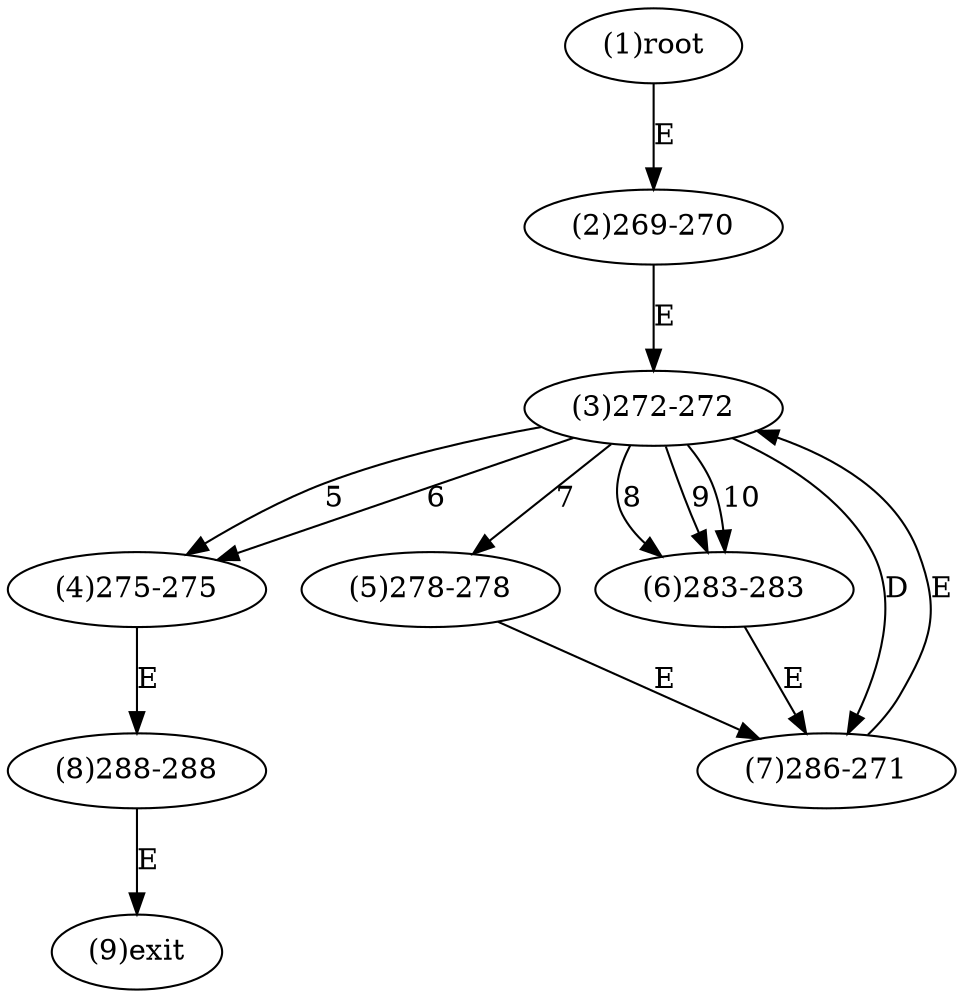 digraph "" { 
1[ label="(1)root"];
2[ label="(2)269-270"];
3[ label="(3)272-272"];
4[ label="(4)275-275"];
5[ label="(5)278-278"];
6[ label="(6)283-283"];
7[ label="(7)286-271"];
8[ label="(8)288-288"];
9[ label="(9)exit"];
1->2[ label="E"];
2->3[ label="E"];
3->4[ label="5"];
3->4[ label="6"];
3->5[ label="7"];
3->6[ label="8"];
3->6[ label="9"];
3->6[ label="10"];
3->7[ label="D"];
4->8[ label="E"];
5->7[ label="E"];
6->7[ label="E"];
7->3[ label="E"];
8->9[ label="E"];
}